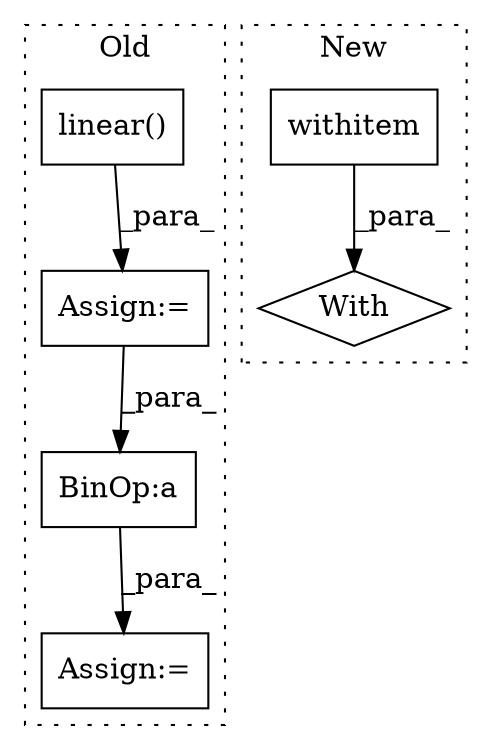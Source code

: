 digraph G {
subgraph cluster0 {
1 [label="linear()" a="75" s="2502,2555" l="9,1" shape="box"];
4 [label="Assign:=" a="68" s="3022" l="3" shape="box"];
5 [label="BinOp:a" a="82" s="3245" l="3" shape="box"];
6 [label="Assign:=" a="68" s="3349" l="4" shape="box"];
label = "Old";
style="dotted";
}
subgraph cluster1 {
2 [label="With" a="39" s="2877,2887" l="5,24" shape="diamond"];
3 [label="withitem" a="49" s="2882" l="5" shape="box"];
label = "New";
style="dotted";
}
1 -> 4 [label="_para_"];
3 -> 2 [label="_para_"];
4 -> 5 [label="_para_"];
5 -> 6 [label="_para_"];
}